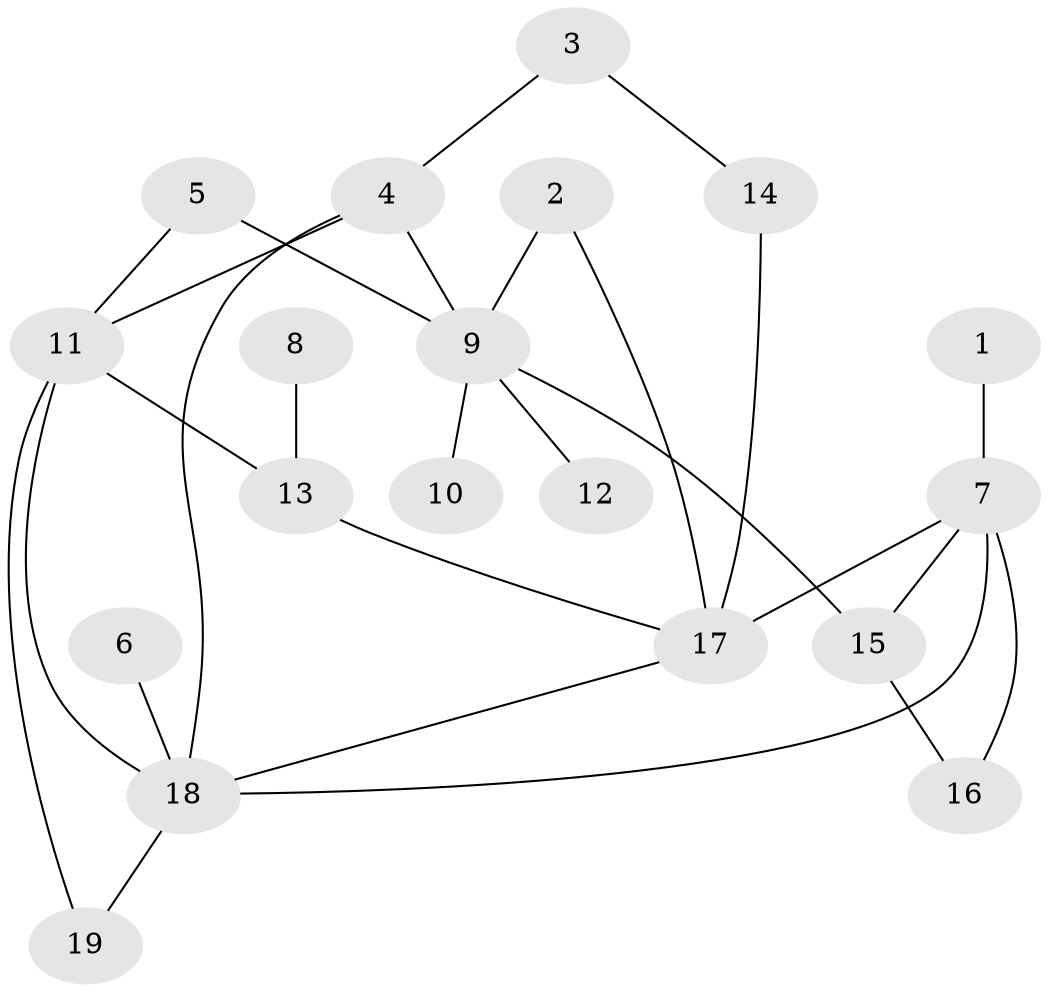 // original degree distribution, {6: 0.017543859649122806, 5: 0.03508771929824561, 3: 0.08771929824561403, 2: 0.38596491228070173, 8: 0.017543859649122806, 4: 0.12280701754385964, 1: 0.3333333333333333}
// Generated by graph-tools (version 1.1) at 2025/36/03/04/25 23:36:06]
// undirected, 19 vertices, 27 edges
graph export_dot {
  node [color=gray90,style=filled];
  1;
  2;
  3;
  4;
  5;
  6;
  7;
  8;
  9;
  10;
  11;
  12;
  13;
  14;
  15;
  16;
  17;
  18;
  19;
  1 -- 7 [weight=1.0];
  2 -- 9 [weight=1.0];
  2 -- 17 [weight=1.0];
  3 -- 4 [weight=1.0];
  3 -- 14 [weight=1.0];
  4 -- 9 [weight=1.0];
  4 -- 11 [weight=1.0];
  4 -- 18 [weight=1.0];
  5 -- 9 [weight=1.0];
  5 -- 11 [weight=1.0];
  6 -- 18 [weight=1.0];
  7 -- 15 [weight=1.0];
  7 -- 16 [weight=1.0];
  7 -- 17 [weight=1.0];
  7 -- 18 [weight=1.0];
  8 -- 13 [weight=1.0];
  9 -- 10 [weight=1.0];
  9 -- 12 [weight=1.0];
  9 -- 15 [weight=1.0];
  11 -- 13 [weight=1.0];
  11 -- 18 [weight=1.0];
  11 -- 19 [weight=1.0];
  13 -- 17 [weight=1.0];
  14 -- 17 [weight=1.0];
  15 -- 16 [weight=1.0];
  17 -- 18 [weight=1.0];
  18 -- 19 [weight=1.0];
}
